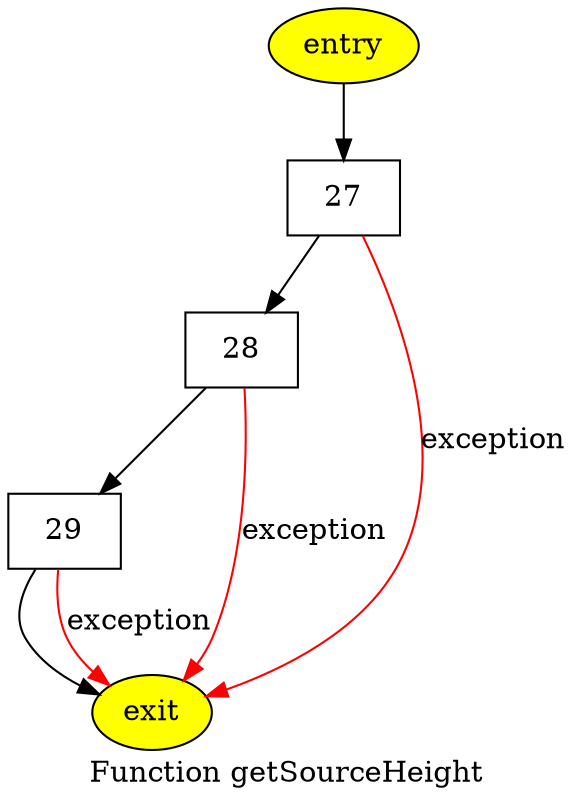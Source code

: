digraph CFG {
node [shape="box"]
label = "Function getSourceHeight"
n26 [label="entry", shape="ellipse", style="filled", fillcolor="yellow"]
n27 [label="27"]
n28 [label="28"]
n29 [label="29"]
n30 [label="exit", shape="ellipse", style="filled", fillcolor="yellow"]
n26 -> n27 []
n27 -> n28 []
n27 -> n30 [color="red", label="exception"]
n28 -> n29 []
n28 -> n30 [color="red", label="exception"]
n29 -> n30 []
n29 -> n30 [color="red", label="exception"]
}